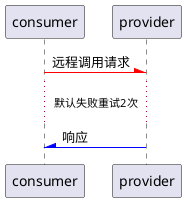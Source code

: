 @startuml

consumer -[#red]\ provider : 远程调用请求

... 默认失败重试2次 ...

consumer /[#blue]- provider : 响应

@enduml